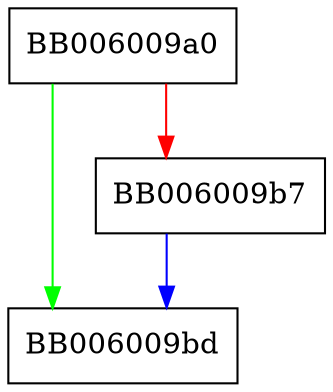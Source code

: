 digraph CRYPTO_THREAD_lock_new {
  node [shape="box"];
  graph [splines=ortho];
  BB006009a0 -> BB006009bd [color="green"];
  BB006009a0 -> BB006009b7 [color="red"];
  BB006009b7 -> BB006009bd [color="blue"];
}